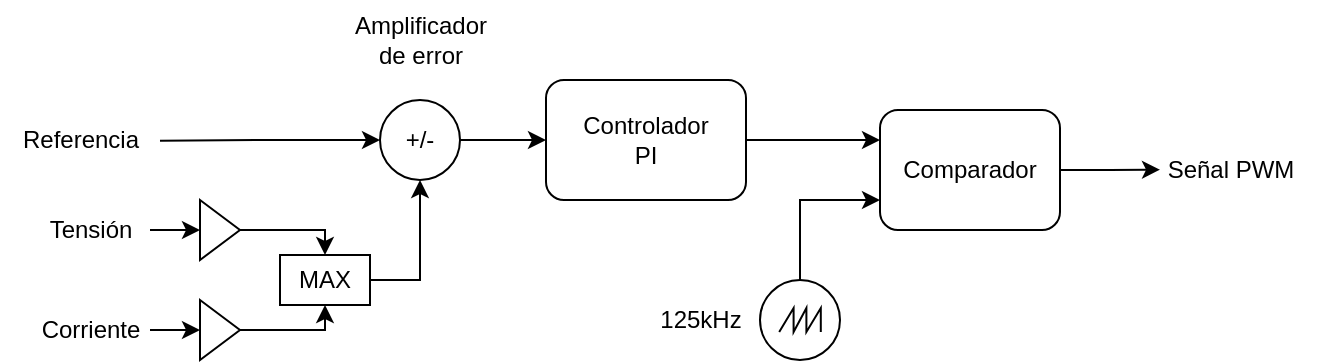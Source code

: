 <mxfile>
    <diagram id="S8bHiH4VoKw6E6staCxb" name="Page-1">
        <mxGraphModel dx="783" dy="559" grid="1" gridSize="10" guides="1" tooltips="1" connect="1" arrows="1" fold="1" page="1" pageScale="1" pageWidth="827" pageHeight="1169" math="0" shadow="0">
            <root>
                <mxCell id="0"/>
                <mxCell id="1" parent="0"/>
                <mxCell id="E_RoyRnaRvmdLswqeIwX-4" style="edgeStyle=orthogonalEdgeStyle;rounded=0;orthogonalLoop=1;jettySize=auto;html=1;exitX=0;exitY=0.5;exitDx=0;exitDy=0;startArrow=classic;startFill=1;endArrow=none;endFill=0;" parent="1" source="E_RoyRnaRvmdLswqeIwX-3" edge="1">
                    <mxGeometry relative="1" as="geometry">
                        <mxPoint x="120.0" y="360.345" as="targetPoint"/>
                    </mxGeometry>
                </mxCell>
                <mxCell id="E_RoyRnaRvmdLswqeIwX-9" style="edgeStyle=orthogonalEdgeStyle;rounded=0;orthogonalLoop=1;jettySize=auto;html=1;exitX=1;exitY=0.5;exitDx=0;exitDy=0;entryX=0;entryY=0.5;entryDx=0;entryDy=0;startArrow=none;startFill=0;endArrow=classic;endFill=1;" parent="1" source="E_RoyRnaRvmdLswqeIwX-3" target="E_RoyRnaRvmdLswqeIwX-8" edge="1">
                    <mxGeometry relative="1" as="geometry"/>
                </mxCell>
                <mxCell id="E_RoyRnaRvmdLswqeIwX-3" value="+/-" style="ellipse;whiteSpace=wrap;html=1;aspect=fixed;" parent="1" vertex="1">
                    <mxGeometry x="230" y="340" width="40" height="40" as="geometry"/>
                </mxCell>
                <mxCell id="6" value="" style="edgeStyle=none;html=1;" edge="1" parent="1" source="E_RoyRnaRvmdLswqeIwX-6" target="2">
                    <mxGeometry relative="1" as="geometry"/>
                </mxCell>
                <mxCell id="E_RoyRnaRvmdLswqeIwX-6" value="Tensión" style="text;html=1;align=center;verticalAlign=middle;resizable=0;points=[];autosize=1;strokeColor=none;fillColor=none;" parent="1" vertex="1">
                    <mxGeometry x="55" y="395" width="60" height="20" as="geometry"/>
                </mxCell>
                <mxCell id="E_RoyRnaRvmdLswqeIwX-7" value="Referencia" style="text;html=1;align=center;verticalAlign=middle;resizable=0;points=[];autosize=1;strokeColor=none;fillColor=none;" parent="1" vertex="1">
                    <mxGeometry x="40" y="345" width="80" height="30" as="geometry"/>
                </mxCell>
                <mxCell id="E_RoyRnaRvmdLswqeIwX-11" style="edgeStyle=orthogonalEdgeStyle;rounded=0;orthogonalLoop=1;jettySize=auto;html=1;exitX=1;exitY=0.5;exitDx=0;exitDy=0;entryX=0;entryY=0.25;entryDx=0;entryDy=0;startArrow=none;startFill=0;endArrow=classic;endFill=1;" parent="1" source="E_RoyRnaRvmdLswqeIwX-8" target="E_RoyRnaRvmdLswqeIwX-10" edge="1">
                    <mxGeometry relative="1" as="geometry"/>
                </mxCell>
                <mxCell id="E_RoyRnaRvmdLswqeIwX-8" value="Controlador&lt;br&gt;PI" style="rounded=1;whiteSpace=wrap;html=1;" parent="1" vertex="1">
                    <mxGeometry x="313" y="330" width="100" height="60" as="geometry"/>
                </mxCell>
                <mxCell id="E_RoyRnaRvmdLswqeIwX-18" style="edgeStyle=orthogonalEdgeStyle;rounded=0;orthogonalLoop=1;jettySize=auto;html=1;exitX=1;exitY=0.5;exitDx=0;exitDy=0;startArrow=none;startFill=0;endArrow=classic;endFill=1;" parent="1" source="E_RoyRnaRvmdLswqeIwX-10" edge="1">
                    <mxGeometry relative="1" as="geometry">
                        <mxPoint x="620" y="374.828" as="targetPoint"/>
                    </mxGeometry>
                </mxCell>
                <mxCell id="E_RoyRnaRvmdLswqeIwX-10" value="Comparador" style="rounded=1;whiteSpace=wrap;html=1;" parent="1" vertex="1">
                    <mxGeometry x="480" y="345" width="90" height="60" as="geometry"/>
                </mxCell>
                <mxCell id="E_RoyRnaRvmdLswqeIwX-19" style="edgeStyle=orthogonalEdgeStyle;rounded=0;orthogonalLoop=1;jettySize=auto;html=1;exitX=0.5;exitY=0;exitDx=0;exitDy=0;exitPerimeter=0;entryX=0;entryY=0.75;entryDx=0;entryDy=0;startArrow=none;startFill=0;endArrow=classic;endFill=1;" parent="1" source="E_RoyRnaRvmdLswqeIwX-14" target="E_RoyRnaRvmdLswqeIwX-10" edge="1">
                    <mxGeometry relative="1" as="geometry"/>
                </mxCell>
                <mxCell id="E_RoyRnaRvmdLswqeIwX-14" value="" style="pointerEvents=1;verticalLabelPosition=bottom;shadow=0;dashed=0;align=center;html=1;verticalAlign=top;shape=mxgraph.electrical.signal_sources.source;aspect=fixed;points=[[0.5,0,0],[1,0.5,0],[0.5,1,0],[0,0.5,0]];elSignalType=sawtooth;" parent="1" vertex="1">
                    <mxGeometry x="420" y="430" width="40" height="40" as="geometry"/>
                </mxCell>
                <mxCell id="E_RoyRnaRvmdLswqeIwX-17" value="125kHz" style="text;html=1;align=center;verticalAlign=middle;resizable=0;points=[];autosize=1;strokeColor=none;fillColor=none;" parent="1" vertex="1">
                    <mxGeometry x="360" y="435" width="60" height="30" as="geometry"/>
                </mxCell>
                <mxCell id="E_RoyRnaRvmdLswqeIwX-20" value="Señal PWM" style="text;html=1;align=center;verticalAlign=middle;resizable=0;points=[];autosize=1;strokeColor=none;fillColor=none;" parent="1" vertex="1">
                    <mxGeometry x="610" y="360" width="90" height="30" as="geometry"/>
                </mxCell>
                <mxCell id="zaFaRbMKrRMavXVSdAxx-1" value="Amplificador&lt;br&gt;de error" style="text;html=1;align=center;verticalAlign=middle;resizable=0;points=[];autosize=1;strokeColor=none;fillColor=none;" parent="1" vertex="1">
                    <mxGeometry x="205" y="290" width="90" height="40" as="geometry"/>
                </mxCell>
                <mxCell id="11" style="edgeStyle=orthogonalEdgeStyle;html=1;exitX=1;exitY=0.5;exitDx=0;exitDy=0;entryX=0.5;entryY=0;entryDx=0;entryDy=0;rounded=0;" edge="1" parent="1" source="2" target="8">
                    <mxGeometry relative="1" as="geometry"/>
                </mxCell>
                <mxCell id="2" value="" style="triangle;whiteSpace=wrap;html=1;" vertex="1" parent="1">
                    <mxGeometry x="140" y="390" width="20" height="30" as="geometry"/>
                </mxCell>
                <mxCell id="7" value="" style="edgeStyle=none;html=1;" edge="1" parent="1" source="3" target="4">
                    <mxGeometry relative="1" as="geometry"/>
                </mxCell>
                <mxCell id="3" value="Corriente" style="text;html=1;align=center;verticalAlign=middle;resizable=0;points=[];autosize=1;strokeColor=none;fillColor=none;" vertex="1" parent="1">
                    <mxGeometry x="55" y="445" width="60" height="20" as="geometry"/>
                </mxCell>
                <mxCell id="12" style="edgeStyle=orthogonalEdgeStyle;rounded=0;html=1;exitX=1;exitY=0.5;exitDx=0;exitDy=0;entryX=0.5;entryY=1;entryDx=0;entryDy=0;" edge="1" parent="1" source="4" target="8">
                    <mxGeometry relative="1" as="geometry"/>
                </mxCell>
                <mxCell id="4" value="" style="triangle;whiteSpace=wrap;html=1;" vertex="1" parent="1">
                    <mxGeometry x="140" y="440" width="20" height="30" as="geometry"/>
                </mxCell>
                <mxCell id="13" style="edgeStyle=orthogonalEdgeStyle;rounded=0;html=1;exitX=1;exitY=0.5;exitDx=0;exitDy=0;entryX=0.5;entryY=1;entryDx=0;entryDy=0;" edge="1" parent="1" source="8" target="E_RoyRnaRvmdLswqeIwX-3">
                    <mxGeometry relative="1" as="geometry"/>
                </mxCell>
                <mxCell id="8" value="MAX" style="rounded=0;whiteSpace=wrap;html=1;" vertex="1" parent="1">
                    <mxGeometry x="180" y="417.5" width="45" height="25" as="geometry"/>
                </mxCell>
            </root>
        </mxGraphModel>
    </diagram>
</mxfile>
